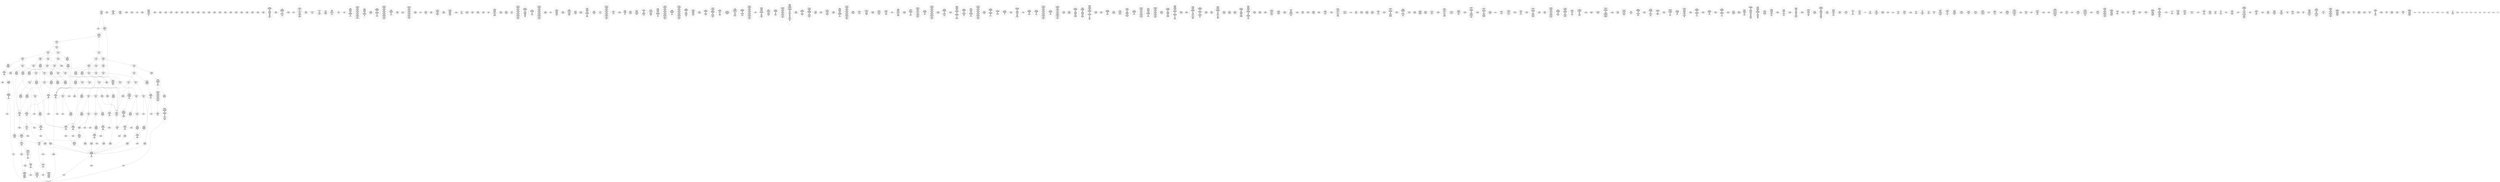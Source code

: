 /* Generated by GvGen v.1.0 (https://www.github.com/stricaud/gvgen) */

digraph G {
compound=true;
   node1 [label="[anywhere]"];
   node2 [label="# 0x0
PUSHX Data
PUSHX Data
MSTORE
CALLVALUE
ISZERO
PUSHX Data
JUMPI
"];
   node3 [label="# 0xc
PUSHX Data
REVERT
"];
   node4 [label="# 0x10
JUMPDEST
PUSHX LogicData
CALLDATASIZE
LT
PUSHX Data
JUMPI
"];
   node5 [label="# 0x1a
PUSHX Data
CALLDATALOAD
PUSHX BitData
SHR
PUSHX LogicData
GT
PUSHX Data
JUMPI
"];
   node6 [label="# 0x2b
PUSHX LogicData
GT
PUSHX Data
JUMPI
"];
   node7 [label="# 0x36
PUSHX LogicData
GT
PUSHX Data
JUMPI
"];
   node8 [label="# 0x41
PUSHX LogicData
EQ
PUSHX Data
JUMPI
"];
   node9 [label="# 0x4c
PUSHX LogicData
EQ
PUSHX Data
JUMPI
"];
   node10 [label="# 0x57
PUSHX LogicData
EQ
PUSHX Data
JUMPI
"];
   node11 [label="# 0x62
PUSHX LogicData
EQ
PUSHX Data
JUMPI
"];
   node12 [label="# 0x6d
PUSHX LogicData
EQ
PUSHX Data
JUMPI
"];
   node13 [label="# 0x78
PUSHX Data
REVERT
"];
   node14 [label="# 0x7c
JUMPDEST
PUSHX LogicData
EQ
PUSHX Data
JUMPI
"];
   node15 [label="# 0x88
PUSHX LogicData
EQ
PUSHX Data
JUMPI
"];
   node16 [label="# 0x93
PUSHX LogicData
EQ
PUSHX Data
JUMPI
"];
   node17 [label="# 0x9e
PUSHX LogicData
EQ
PUSHX Data
JUMPI
"];
   node18 [label="# 0xa9
PUSHX LogicData
EQ
PUSHX Data
JUMPI
"];
   node19 [label="# 0xb4
PUSHX Data
REVERT
"];
   node20 [label="# 0xb8
JUMPDEST
PUSHX LogicData
GT
PUSHX Data
JUMPI
"];
   node21 [label="# 0xc4
PUSHX LogicData
EQ
PUSHX Data
JUMPI
"];
   node22 [label="# 0xcf
PUSHX LogicData
EQ
PUSHX Data
JUMPI
"];
   node23 [label="# 0xda
PUSHX LogicData
EQ
PUSHX Data
JUMPI
"];
   node24 [label="# 0xe5
PUSHX LogicData
EQ
PUSHX Data
JUMPI
"];
   node25 [label="# 0xf0
PUSHX LogicData
EQ
PUSHX Data
JUMPI
"];
   node26 [label="# 0xfb
PUSHX Data
REVERT
"];
   node27 [label="# 0xff
JUMPDEST
PUSHX LogicData
EQ
PUSHX Data
JUMPI
"];
   node28 [label="# 0x10b
PUSHX LogicData
EQ
PUSHX Data
JUMPI
"];
   node29 [label="# 0x116
PUSHX LogicData
EQ
PUSHX Data
JUMPI
"];
   node30 [label="# 0x121
PUSHX LogicData
EQ
PUSHX Data
JUMPI
"];
   node31 [label="# 0x12c
PUSHX Data
REVERT
"];
   node32 [label="# 0x130
JUMPDEST
PUSHX LogicData
GT
PUSHX Data
JUMPI
"];
   node33 [label="# 0x13c
PUSHX LogicData
GT
PUSHX Data
JUMPI
"];
   node34 [label="# 0x147
PUSHX LogicData
EQ
PUSHX Data
JUMPI
"];
   node35 [label="# 0x152
PUSHX LogicData
EQ
PUSHX Data
JUMPI
"];
   node36 [label="# 0x15d
PUSHX LogicData
EQ
PUSHX Data
JUMPI
"];
   node37 [label="# 0x168
PUSHX LogicData
EQ
PUSHX Data
JUMPI
"];
   node38 [label="# 0x173
PUSHX LogicData
EQ
PUSHX Data
JUMPI
"];
   node39 [label="# 0x17e
PUSHX Data
REVERT
"];
   node40 [label="# 0x182
JUMPDEST
PUSHX LogicData
EQ
PUSHX Data
JUMPI
"];
   node41 [label="# 0x18e
PUSHX LogicData
EQ
PUSHX Data
JUMPI
"];
   node42 [label="# 0x199
PUSHX LogicData
EQ
PUSHX Data
JUMPI
"];
   node43 [label="# 0x1a4
PUSHX LogicData
EQ
PUSHX Data
JUMPI
"];
   node44 [label="# 0x1af
PUSHX LogicData
EQ
PUSHX Data
JUMPI
"];
   node45 [label="# 0x1ba
PUSHX Data
REVERT
"];
   node46 [label="# 0x1be
JUMPDEST
PUSHX LogicData
GT
PUSHX Data
JUMPI
"];
   node47 [label="# 0x1ca
PUSHX LogicData
EQ
PUSHX Data
JUMPI
"];
   node48 [label="# 0x1d5
PUSHX LogicData
EQ
PUSHX Data
JUMPI
"];
   node49 [label="# 0x1e0
PUSHX LogicData
EQ
PUSHX Data
JUMPI
"];
   node50 [label="# 0x1eb
PUSHX LogicData
EQ
PUSHX Data
JUMPI
"];
   node51 [label="# 0x1f6
PUSHX LogicData
EQ
PUSHX Data
JUMPI
"];
   node52 [label="# 0x201
PUSHX Data
REVERT
"];
   node53 [label="# 0x205
JUMPDEST
PUSHX LogicData
EQ
PUSHX Data
JUMPI
"];
   node54 [label="# 0x211
PUSHX LogicData
EQ
PUSHX Data
JUMPI
"];
   node55 [label="# 0x21c
PUSHX LogicData
EQ
PUSHX Data
JUMPI
"];
   node56 [label="# 0x227
PUSHX LogicData
EQ
PUSHX Data
JUMPI
"];
   node57 [label="# 0x232
JUMPDEST
PUSHX Data
REVERT
"];
   node58 [label="# 0x237
JUMPDEST
PUSHX Data
PUSHX Data
CALLDATASIZE
PUSHX Data
PUSHX Data
JUMP
"];
   node59 [label="# 0x245
JUMPDEST
PUSHX Data
JUMP
"];
   node60 [label="# 0x24a
JUMPDEST
PUSHX MemData
MLOAD
ISZERO
ISZERO
MSTORE
PUSHX ArithData
ADD
"];
   node61 [label="# 0x256
JUMPDEST
PUSHX MemData
MLOAD
SUB
RETURN
"];
   node62 [label="# 0x25f
JUMPDEST
PUSHX Data
PUSHX Data
JUMP
"];
   node63 [label="# 0x267
JUMPDEST
PUSHX MemData
MLOAD
PUSHX Data
PUSHX Data
JUMP
"];
   node64 [label="# 0x274
JUMPDEST
PUSHX Data
PUSHX Data
CALLDATASIZE
PUSHX Data
PUSHX Data
JUMP
"];
   node65 [label="# 0x282
JUMPDEST
PUSHX Data
JUMP
"];
   node66 [label="# 0x287
JUMPDEST
PUSHX MemData
MLOAD
PUSHX ArithData
PUSHX BitData
PUSHX BitData
SHL
SUB
AND
MSTORE
PUSHX ArithData
ADD
PUSHX Data
JUMP
"];
   node67 [label="# 0x29f
JUMPDEST
PUSHX Data
PUSHX Data
CALLDATASIZE
PUSHX Data
PUSHX Data
JUMP
"];
   node68 [label="# 0x2ad
JUMPDEST
PUSHX Data
JUMP
"];
   node69 [label="# 0x2b2
JUMPDEST
STOP
"];
   node70 [label="# 0x2b4
JUMPDEST
PUSHX StorData
SLOAD
"];
   node71 [label="# 0x2b8
JUMPDEST
PUSHX MemData
MLOAD
MSTORE
PUSHX ArithData
ADD
PUSHX Data
JUMP
"];
   node72 [label="# 0x2c6
JUMPDEST
PUSHX Data
PUSHX Data
CALLDATASIZE
PUSHX Data
PUSHX Data
JUMP
"];
   node73 [label="# 0x2d4
JUMPDEST
PUSHX Data
JUMP
"];
   node74 [label="# 0x2d9
JUMPDEST
PUSHX Data
PUSHX Data
CALLDATASIZE
PUSHX Data
PUSHX Data
JUMP
"];
   node75 [label="# 0x2e7
JUMPDEST
PUSHX Data
MSTORE
PUSHX Data
PUSHX Data
MSTORE
PUSHX Data
SHA3
PUSHX ArithData
ADD
SLOAD
JUMP
"];
   node76 [label="# 0x2fc
JUMPDEST
PUSHX Data
PUSHX Data
JUMP
"];
   node77 [label="# 0x323
JUMPDEST
PUSHX Data
PUSHX Data
CALLDATASIZE
PUSHX Data
PUSHX Data
JUMP
"];
   node78 [label="# 0x331
JUMPDEST
PUSHX Data
JUMP
"];
   node79 [label="# 0x336
JUMPDEST
PUSHX Data
PUSHX Data
CALLDATASIZE
PUSHX Data
PUSHX Data
JUMP
"];
   node80 [label="# 0x344
JUMPDEST
PUSHX Data
JUMP
"];
   node81 [label="# 0x349
JUMPDEST
PUSHX Data
PUSHX Data
CALLDATASIZE
PUSHX Data
PUSHX Data
JUMP
"];
   node82 [label="# 0x357
JUMPDEST
PUSHX Data
JUMP
"];
   node83 [label="# 0x35c
JUMPDEST
PUSHX Data
PUSHX Data
CALLDATASIZE
PUSHX Data
PUSHX Data
JUMP
"];
   node84 [label="# 0x36a
JUMPDEST
PUSHX Data
JUMP
"];
   node85 [label="# 0x36f
JUMPDEST
PUSHX Data
PUSHX Data
CALLDATASIZE
PUSHX Data
PUSHX Data
JUMP
"];
   node86 [label="# 0x37d
JUMPDEST
PUSHX Data
JUMP
"];
   node87 [label="# 0x382
JUMPDEST
PUSHX Data
PUSHX Data
CALLDATASIZE
PUSHX Data
PUSHX Data
JUMP
"];
   node88 [label="# 0x390
JUMPDEST
PUSHX Data
JUMP
"];
   node89 [label="# 0x395
JUMPDEST
PUSHX Data
PUSHX Data
CALLDATASIZE
PUSHX Data
PUSHX Data
JUMP
"];
   node90 [label="# 0x3a3
JUMPDEST
PUSHX Data
JUMP
"];
   node91 [label="# 0x3a8
JUMPDEST
PUSHX Data
PUSHX Data
CALLDATASIZE
PUSHX Data
PUSHX Data
JUMP
"];
   node92 [label="# 0x3b6
JUMPDEST
PUSHX Data
JUMP
"];
   node93 [label="# 0x3bb
JUMPDEST
PUSHX Data
PUSHX Data
CALLDATASIZE
PUSHX Data
PUSHX Data
JUMP
"];
   node94 [label="# 0x3c9
JUMPDEST
PUSHX Data
JUMP
"];
   node95 [label="# 0x3ce
JUMPDEST
PUSHX Data
PUSHX Data
CALLDATASIZE
PUSHX Data
PUSHX Data
JUMP
"];
   node96 [label="# 0x3dc
JUMPDEST
PUSHX Data
JUMP
"];
   node97 [label="# 0x3e1
JUMPDEST
PUSHX Data
PUSHX Data
JUMP
"];
   node98 [label="# 0x408
JUMPDEST
PUSHX Data
PUSHX Data
CALLDATASIZE
PUSHX Data
PUSHX Data
JUMP
"];
   node99 [label="# 0x416
JUMPDEST
PUSHX Data
JUMP
"];
   node100 [label="# 0x41b
JUMPDEST
PUSHX Data
PUSHX Data
CALLDATASIZE
PUSHX Data
PUSHX Data
JUMP
"];
   node101 [label="# 0x429
JUMPDEST
PUSHX Data
JUMP
"];
   node102 [label="# 0x42e
JUMPDEST
PUSHX Data
PUSHX Data
JUMP
"];
   node103 [label="# 0x455
JUMPDEST
PUSHX Data
PUSHX Data
CALLDATASIZE
PUSHX Data
PUSHX Data
JUMP
"];
   node104 [label="# 0x463
JUMPDEST
PUSHX Data
JUMP
"];
   node105 [label="# 0x468
JUMPDEST
PUSHX Data
PUSHX Data
JUMP
"];
   node106 [label="# 0x470
JUMPDEST
PUSHX Data
PUSHX Data
CALLDATASIZE
PUSHX Data
PUSHX Data
JUMP
"];
   node107 [label="# 0x47e
JUMPDEST
PUSHX Data
JUMP
"];
   node108 [label="# 0x483
JUMPDEST
PUSHX StorData
SLOAD
PUSHX ArithData
PUSHX BitData
PUSHX BitData
SHL
SUB
AND
PUSHX Data
JUMP
"];
   node109 [label="# 0x494
JUMPDEST
PUSHX Data
PUSHX Data
CALLDATASIZE
PUSHX Data
PUSHX Data
JUMP
"];
   node110 [label="# 0x4a2
JUMPDEST
PUSHX Data
JUMP
"];
   node111 [label="# 0x4a7
JUMPDEST
PUSHX Data
PUSHX Data
JUMP
"];
   node112 [label="# 0x4af
JUMPDEST
PUSHX Data
PUSHX Data
CALLDATASIZE
PUSHX Data
PUSHX Data
JUMP
"];
   node113 [label="# 0x4bd
JUMPDEST
PUSHX Data
JUMP
"];
   node114 [label="# 0x4c2
JUMPDEST
PUSHX Data
PUSHX Data
JUMP
"];
   node115 [label="# 0x4ca
JUMPDEST
PUSHX Data
PUSHX Data
CALLDATASIZE
PUSHX Data
PUSHX Data
JUMP
"];
   node116 [label="# 0x4d8
JUMPDEST
PUSHX Data
JUMP
"];
   node117 [label="# 0x4dd
JUMPDEST
PUSHX Data
PUSHX Data
CALLDATASIZE
PUSHX Data
PUSHX Data
JUMP
"];
   node118 [label="# 0x4eb
JUMPDEST
PUSHX Data
JUMP
"];
   node119 [label="# 0x4f0
JUMPDEST
PUSHX Data
PUSHX Data
CALLDATASIZE
PUSHX Data
PUSHX Data
JUMP
"];
   node120 [label="# 0x4fe
JUMPDEST
PUSHX Data
JUMP
"];
   node121 [label="# 0x503
JUMPDEST
PUSHX Data
PUSHX Data
CALLDATASIZE
PUSHX Data
PUSHX Data
JUMP
"];
   node122 [label="# 0x511
JUMPDEST
PUSHX Data
JUMP
"];
   node123 [label="# 0x516
JUMPDEST
PUSHX Data
PUSHX MemData
MLOAD
PUSHX Data
PUSHX Data
CODECOPY
MLOAD
MSTORE
JUMP
"];
   node124 [label="# 0x52b
JUMPDEST
PUSHX Data
PUSHX Data
CALLDATASIZE
PUSHX Data
PUSHX Data
JUMP
"];
   node125 [label="# 0x539
JUMPDEST
PUSHX Data
JUMP
"];
   node126 [label="# 0x53e
JUMPDEST
PUSHX Data
PUSHX Data
CALLDATASIZE
PUSHX Data
PUSHX Data
JUMP
"];
   node127 [label="# 0x54c
JUMPDEST
PUSHX ArithData
PUSHX BitData
PUSHX BitData
SHL
SUB
AND
PUSHX Data
MSTORE
PUSHX Data
PUSHX Data
MSTORE
PUSHX Data
SHA3
AND
MSTORE
MSTORE
SHA3
SLOAD
PUSHX BitData
AND
JUMP
"];
   node128 [label="# 0x57a
JUMPDEST
PUSHX Data
PUSHX Data
CALLDATASIZE
PUSHX Data
PUSHX Data
JUMP
"];
   node129 [label="# 0x588
JUMPDEST
PUSHX Data
JUMP
"];
   node130 [label="# 0x58d
JUMPDEST
PUSHX Data
PUSHX ArithData
PUSHX BitData
PUSHX BitData
SHL
SUB
NOT
AND
PUSHX BitData
PUSHX BitData
SHL
EQ
PUSHX Data
JUMPI
"];
   node131 [label="# 0x5a9
PUSHX Data
PUSHX Data
JUMP
"];
   node132 [label="# 0x5b2
JUMPDEST
JUMP
"];
   node133 [label="# 0x5b8
JUMPDEST
PUSHX Data
PUSHX StorData
SLOAD
PUSHX Data
PUSHX Data
JUMP
"];
   node134 [label="# 0x5c7
JUMPDEST
PUSHX ArithData
ADD
PUSHX ArithData
DIV
MUL
PUSHX ArithData
ADD
PUSHX MemData
MLOAD
ADD
PUSHX Data
MSTORE
MSTORE
PUSHX ArithData
ADD
SLOAD
PUSHX Data
PUSHX Data
JUMP
"];
   node135 [label="# 0x5f3
JUMPDEST
ISZERO
PUSHX Data
JUMPI
"];
   node136 [label="# 0x5fa
PUSHX LogicData
LT
PUSHX Data
JUMPI
"];
   node137 [label="# 0x602
PUSHX ArithData
SLOAD
DIV
MUL
MSTORE
PUSHX ArithData
ADD
PUSHX Data
JUMP
"];
   node138 [label="# 0x615
JUMPDEST
ADD
PUSHX Data
MSTORE
PUSHX Data
PUSHX Data
SHA3
"];
   node139 [label="# 0x623
JUMPDEST
SLOAD
MSTORE
PUSHX ArithData
ADD
PUSHX ArithData
ADD
GT
PUSHX Data
JUMPI
"];
   node140 [label="# 0x637
SUB
PUSHX BitData
AND
ADD
"];
   node141 [label="# 0x640
JUMPDEST
JUMP
"];
   node142 [label="# 0x64a
JUMPDEST
PUSHX Data
MSTORE
PUSHX Data
PUSHX Data
MSTORE
PUSHX Data
SHA3
SLOAD
PUSHX ArithData
PUSHX BitData
PUSHX BitData
SHL
SUB
AND
PUSHX Data
JUMPI
"];
   node143 [label="# 0x667
PUSHX MemData
MLOAD
PUSHX BitData
PUSHX BitData
SHL
MSTORE
PUSHX Data
PUSHX ArithData
ADD
MSTORE
PUSHX Data
PUSHX ArithData
ADD
MSTORE
PUSHX Data
PUSHX ArithData
ADD
MSTORE
PUSHX BitData
PUSHX BitData
SHL
PUSHX ArithData
ADD
MSTORE
PUSHX ArithData
ADD
"];
   node144 [label="# 0x6bf
JUMPDEST
PUSHX MemData
MLOAD
SUB
REVERT
"];
   node145 [label="# 0x6c8
JUMPDEST
PUSHX Data
MSTORE
PUSHX Data
PUSHX Data
MSTORE
PUSHX Data
SHA3
SLOAD
PUSHX ArithData
PUSHX BitData
PUSHX BitData
SHL
SUB
AND
JUMP
"];
   node146 [label="# 0x6e4
JUMPDEST
PUSHX Data
PUSHX Data
PUSHX Data
JUMP
"];
   node147 [label="# 0x6ef
JUMPDEST
PUSHX ArithData
PUSHX BitData
PUSHX BitData
SHL
SUB
AND
PUSHX ArithData
PUSHX BitData
PUSHX BitData
SHL
SUB
AND
EQ
ISZERO
PUSHX Data
JUMPI
"];
   node148 [label="# 0x70c
PUSHX MemData
MLOAD
PUSHX BitData
PUSHX BitData
SHL
MSTORE
PUSHX Data
PUSHX ArithData
ADD
MSTORE
PUSHX Data
PUSHX ArithData
ADD
MSTORE
PUSHX Data
PUSHX ArithData
ADD
MSTORE
PUSHX BitData
PUSHX BitData
SHL
PUSHX ArithData
ADD
MSTORE
PUSHX ArithData
ADD
PUSHX Data
JUMP
"];
   node149 [label="# 0x75d
JUMPDEST
CALLER
PUSHX ArithData
PUSHX BitData
PUSHX BitData
SHL
SUB
AND
EQ
PUSHX Data
JUMPI
"];
   node150 [label="# 0x76f
PUSHX Data
CALLER
PUSHX Data
JUMP
"];
   node151 [label="# 0x779
JUMPDEST
PUSHX Data
JUMPI
"];
   node152 [label="# 0x77e
PUSHX MemData
MLOAD
PUSHX BitData
PUSHX BitData
SHL
MSTORE
PUSHX Data
PUSHX ArithData
ADD
MSTORE
PUSHX Data
PUSHX ArithData
ADD
MSTORE
PUSHX Data
PUSHX ArithData
ADD
MSTORE
PUSHX Data
PUSHX ArithData
ADD
MSTORE
PUSHX ArithData
ADD
PUSHX Data
JUMP
"];
   node153 [label="# 0x7eb
JUMPDEST
PUSHX Data
PUSHX Data
JUMP
"];
   node154 [label="# 0x7f5
JUMPDEST
JUMP
"];
   node155 [label="# 0x7fa
JUMPDEST
PUSHX Data
CALLER
PUSHX Data
JUMP
"];
   node156 [label="# 0x804
JUMPDEST
PUSHX Data
JUMPI
"];
   node157 [label="# 0x809
PUSHX MemData
MLOAD
PUSHX BitData
PUSHX BitData
SHL
MSTORE
PUSHX ArithData
ADD
PUSHX Data
PUSHX Data
JUMP
"];
   node158 [label="# 0x820
JUMPDEST
PUSHX Data
PUSHX Data
JUMP
"];
   node159 [label="# 0x82b
JUMPDEST
PUSHX MemData
MLOAD
PUSHX Data
PUSHX Data
CODECOPY
MLOAD
MSTORE
PUSHX Data
CALLER
PUSHX Data
JUMP
"];
   node160 [label="# 0x844
JUMPDEST
PUSHX Data
"];
   node161 [label="# 0x847
JUMPDEST
LT
ISZERO
PUSHX Data
JUMPI
"];
   node162 [label="# 0x850
PUSHX Data
PUSHX Data
PUSHX Data
JUMP
"];
   node163 [label="# 0x85d
JUMPDEST
PUSHX Data
JUMP
"];
   node164 [label="# 0x862
JUMPDEST
PUSHX Data
PUSHX Data
JUMP
"];
   node165 [label="# 0x86c
JUMPDEST
PUSHX Data
JUMP
"];
   node166 [label="# 0x874
JUMPDEST
JUMP
"];
   node167 [label="# 0x87b
JUMPDEST
PUSHX Data
MSTORE
PUSHX Data
PUSHX Data
MSTORE
PUSHX Data
SHA3
PUSHX ArithData
ADD
SLOAD
PUSHX Data
CALLER
PUSHX Data
JUMP
"];
   node168 [label="# 0x897
JUMPDEST
PUSHX Data
PUSHX Data
JUMP
"];
   node169 [label="# 0x8a1
JUMPDEST
PUSHX Data
PUSHX Data
PUSHX Data
JUMP
"];
   node170 [label="# 0x8ac
JUMPDEST
LT
PUSHX Data
JUMPI
"];
   node171 [label="# 0x8b3
PUSHX MemData
MLOAD
PUSHX BitData
PUSHX BitData
SHL
MSTORE
PUSHX Data
PUSHX ArithData
ADD
MSTORE
PUSHX Data
PUSHX ArithData
ADD
MSTORE
PUSHX Data
PUSHX ArithData
ADD
MSTORE
PUSHX BitData
PUSHX BitData
SHL
PUSHX ArithData
ADD
MSTORE
PUSHX ArithData
ADD
PUSHX Data
JUMP
"];
   node172 [label="# 0x90e
JUMPDEST
PUSHX ArithData
PUSHX BitData
PUSHX BitData
SHL
SUB
AND
PUSHX Data
MSTORE
PUSHX Data
PUSHX Data
MSTORE
PUSHX Data
SHA3
MSTORE
MSTORE
SHA3
SLOAD
JUMP
"];
   node173 [label="# 0x937
JUMPDEST
PUSHX ArithData
PUSHX BitData
PUSHX BitData
SHL
SUB
AND
CALLER
EQ
PUSHX Data
JUMPI
"];
   node174 [label="# 0x948
PUSHX MemData
MLOAD
PUSHX BitData
PUSHX BitData
SHL
MSTORE
PUSHX Data
PUSHX ArithData
ADD
MSTORE
PUSHX Data
PUSHX ArithData
ADD
MSTORE
PUSHX Data
PUSHX ArithData
ADD
MSTORE
PUSHX BitData
PUSHX BitData
SHL
PUSHX ArithData
ADD
MSTORE
PUSHX ArithData
ADD
PUSHX Data
JUMP
"];
   node175 [label="# 0x9a7
JUMPDEST
PUSHX Data
PUSHX Data
JUMP
"];
   node176 [label="# 0x9b1
JUMPDEST
JUMP
"];
   node177 [label="# 0x9b5
JUMPDEST
PUSHX MemData
MLOAD
PUSHX Data
PUSHX Data
CODECOPY
MLOAD
MSTORE
PUSHX Data
CALLER
PUSHX Data
JUMP
"];
   node178 [label="# 0x9ce
JUMPDEST
PUSHX Data
PUSHX Data
JUMP
"];
   node179 [label="# 0x9d8
JUMPDEST
PUSHX Data
PUSHX MemData
MLOAD
PUSHX ArithData
ADD
PUSHX Data
MSTORE
PUSHX Data
MSTORE
PUSHX Data
JUMP
"];
   node180 [label="# 0x9f3
JUMPDEST
PUSHX Data
PUSHX Data
CALLER
PUSHX Data
JUMP
"];
   node181 [label="# 0xa1e
JUMPDEST
PUSHX Data
PUSHX Data
JUMP
"];
   node182 [label="# 0xa27
JUMPDEST
PUSHX Data
MSTORE
PUSHX Data
PUSHX Data
MSTORE
PUSHX Data
SHA3
SLOAD
PUSHX ArithData
PUSHX BitData
PUSHX BitData
SHL
SUB
AND
ISZERO
ISZERO
PUSHX Data
JUMP
"];
   node183 [label="# 0xa46
JUMPDEST
PUSHX Data
PUSHX Data
PUSHX StorData
SLOAD
JUMP
"];
   node184 [label="# 0xa51
JUMPDEST
LT
PUSHX Data
JUMPI
"];
   node185 [label="# 0xa58
PUSHX MemData
MLOAD
PUSHX BitData
PUSHX BitData
SHL
MSTORE
PUSHX Data
PUSHX ArithData
ADD
MSTORE
PUSHX Data
PUSHX ArithData
ADD
MSTORE
PUSHX Data
PUSHX ArithData
ADD
MSTORE
PUSHX BitData
PUSHX BitData
SHL
PUSHX ArithData
ADD
MSTORE
PUSHX ArithData
ADD
PUSHX Data
JUMP
"];
   node186 [label="# 0xab4
JUMPDEST
PUSHX StorData
SLOAD
LT
PUSHX Data
JUMPI
"];
   node187 [label="# 0xac0
PUSHX Data
PUSHX Data
JUMP
"];
   node188 [label="# 0xac7
JUMPDEST
PUSHX Data
MSTORE
PUSHX Data
PUSHX Data
SHA3
ADD
SLOAD
JUMP
"];
   node189 [label="# 0xad9
JUMPDEST
PUSHX Data
PUSHX Data
CALLER
PUSHX Data
JUMP
"];
   node190 [label="# 0xb04
JUMPDEST
PUSHX Data
CALLER
PUSHX Data
PUSHX MemData
MLOAD
PUSHX Data
PUSHX Data
JUMP
"];
   node191 [label="# 0xb38
JUMPDEST
PUSHX MemData
MLOAD
SUB
LOGX
MLOAD
PUSHX Data
PUSHX Data
PUSHX ArithData
ADD
PUSHX Data
JUMP
"];
   node192 [label="# 0xb53
JUMPDEST
PUSHX Data
PUSHX MemData
MLOAD
PUSHX ArithData
ADD
PUSHX Data
MSTORE
PUSHX Data
MSTORE
PUSHX Data
JUMP
"];
   node193 [label="# 0xb6e
JUMPDEST
PUSHX Data
MSTORE
PUSHX Data
PUSHX Data
MSTORE
PUSHX Data
SHA3
SLOAD
PUSHX ArithData
PUSHX BitData
PUSHX BitData
SHL
SUB
AND
PUSHX Data
JUMPI
"];
   node194 [label="# 0xb8c
PUSHX MemData
MLOAD
PUSHX BitData
PUSHX BitData
SHL
MSTORE
PUSHX Data
PUSHX ArithData
ADD
MSTORE
PUSHX Data
PUSHX ArithData
ADD
MSTORE
PUSHX Data
PUSHX ArithData
ADD
MSTORE
PUSHX BitData
PUSHX BitData
SHL
PUSHX ArithData
ADD
MSTORE
PUSHX ArithData
ADD
PUSHX Data
JUMP
"];
   node195 [label="# 0xbe5
JUMPDEST
PUSHX Data
PUSHX ArithData
PUSHX BitData
PUSHX BitData
SHL
SUB
AND
PUSHX Data
JUMPI
"];
   node196 [label="# 0xbf6
PUSHX MemData
MLOAD
PUSHX BitData
PUSHX BitData
SHL
MSTORE
PUSHX Data
PUSHX ArithData
ADD
MSTORE
PUSHX Data
PUSHX ArithData
ADD
MSTORE
PUSHX Data
PUSHX ArithData
ADD
MSTORE
PUSHX BitData
PUSHX BitData
SHL
PUSHX ArithData
ADD
MSTORE
PUSHX ArithData
ADD
PUSHX Data
JUMP
"];
   node197 [label="# 0xc50
JUMPDEST
PUSHX ArithData
PUSHX BitData
PUSHX BitData
SHL
SUB
AND
PUSHX Data
MSTORE
PUSHX Data
PUSHX Data
MSTORE
PUSHX Data
SHA3
SLOAD
JUMP
"];
   node198 [label="# 0xc6c
JUMPDEST
PUSHX StorData
SLOAD
PUSHX ArithData
PUSHX BitData
PUSHX BitData
SHL
SUB
AND
CALLER
EQ
PUSHX Data
JUMPI
"];
   node199 [label="# 0xc7f
PUSHX MemData
MLOAD
PUSHX BitData
PUSHX BitData
SHL
MSTORE
PUSHX Data
PUSHX ArithData
ADD
MSTORE
PUSHX ArithData
ADD
MSTORE
PUSHX Data
PUSHX ArithData
ADD
MSTORE
PUSHX ArithData
ADD
PUSHX Data
JUMP
"];
   node200 [label="# 0xcc6
JUMPDEST
PUSHX Data
PUSHX Data
PUSHX Data
JUMP
"];
   node201 [label="# 0xcd0
JUMPDEST
JUMP
"];
   node202 [label="# 0xcd2
JUMPDEST
PUSHX MemData
MLOAD
PUSHX Data
PUSHX Data
CODECOPY
MLOAD
MSTORE
PUSHX Data
CALLER
PUSHX Data
JUMP
"];
   node203 [label="# 0xceb
JUMPDEST
PUSHX Data
PUSHX Data
JUMP
"];
   node204 [label="# 0xcf5
JUMPDEST
PUSHX ArithData
PUSHX BitData
PUSHX BitData
SHL
SUB
AND
EXTCODESIZE
ISZERO
PUSHX Data
JUMPI
"];
   node205 [label="# 0xd06
PUSHX MemData
MLOAD
PUSHX BitData
PUSHX BitData
SHL
MSTORE
PUSHX Data
PUSHX ArithData
PUSHX BitData
PUSHX BitData
SHL
SUB
AND
PUSHX Data
PUSHX Data
CALLER
PUSHX ArithData
ADD
PUSHX Data
JUMP
"];
   node206 [label="# 0xd3a
JUMPDEST
PUSHX Data
PUSHX MemData
MLOAD
SUB
PUSHX Data
GAS
CALL
ISZERO
ISZERO
PUSHX Data
JUMPI
"];
   node207 [label="# 0xd50
RETURNDATASIZE
PUSHX Data
RETURNDATACOPY
RETURNDATASIZE
PUSHX Data
REVERT
"];
   node208 [label="# 0xd59
JUMPDEST
PUSHX MemData
MLOAD
RETURNDATASIZE
PUSHX BitData
NOT
PUSHX ArithData
ADD
AND
ADD
PUSHX Data
MSTORE
ADD
PUSHX Data
PUSHX Data
JUMP
"];
   node209 [label="# 0xd7d
JUMPDEST
PUSHX ArithData
PUSHX BitData
PUSHX BitData
SHL
SUB
NOT
AND
PUSHX BitData
PUSHX BitData
SHL
EQ
PUSHX Data
JUMPI
"];
   node210 [label="# 0xd98
PUSHX MemData
MLOAD
PUSHX BitData
PUSHX BitData
SHL
MSTORE
PUSHX Data
PUSHX ArithData
ADD
MSTORE
PUSHX Data
PUSHX ArithData
ADD
MSTORE
PUSHX Data
PUSHX ArithData
ADD
MSTORE
PUSHX BitData
PUSHX BitData
SHL
PUSHX ArithData
ADD
MSTORE
PUSHX ArithData
ADD
PUSHX Data
JUMP
"];
   node211 [label="# 0xde9
JUMPDEST
JUMP
"];
   node212 [label="# 0xdef
JUMPDEST
PUSHX Data
MSTORE
PUSHX Data
PUSHX Data
MSTORE
PUSHX Data
SHA3
PUSHX ArithData
PUSHX BitData
PUSHX BitData
SHL
SUB
AND
MSTORE
MSTORE
SHA3
SLOAD
PUSHX BitData
AND
JUMP
"];
   node213 [label="# 0xe1a
JUMPDEST
PUSHX Data
PUSHX StorData
SLOAD
PUSHX Data
PUSHX Data
JUMP
"];
   node214 [label="# 0xe29
JUMPDEST
PUSHX Data
PUSHX MemData
MLOAD
PUSHX ArithData
ADD
PUSHX Data
MSTORE
PUSHX Data
MSTORE
PUSHX Data
JUMP
"];
   node215 [label="# 0xe43
JUMPDEST
PUSHX ArithData
PUSHX BitData
PUSHX BitData
SHL
SUB
AND
CALLER
EQ
ISZERO
PUSHX Data
JUMPI
"];
   node216 [label="# 0xe55
PUSHX MemData
MLOAD
PUSHX BitData
PUSHX BitData
SHL
MSTORE
PUSHX Data
PUSHX ArithData
ADD
MSTORE
PUSHX Data
PUSHX ArithData
ADD
MSTORE
PUSHX Data
PUSHX ArithData
ADD
MSTORE
PUSHX ArithData
ADD
PUSHX Data
JUMP
"];
   node217 [label="# 0xe9c
JUMPDEST
CALLER
PUSHX Data
MSTORE
PUSHX Data
PUSHX ArithData
MSTORE
PUSHX MemData
SHA3
PUSHX ArithData
PUSHX BitData
PUSHX BitData
SHL
SUB
AND
MSTORE
MSTORE
SHA3
SLOAD
PUSHX BitData
NOT
AND
ISZERO
ISZERO
OR
SSTORE
MLOAD
MSTORE
PUSHX Data
ADD
PUSHX MemData
MLOAD
SUB
LOGX
JUMP
"];
   node218 [label="# 0xf08
JUMPDEST
PUSHX Data
PUSHX Data
JUMP
"];
   node219 [label="# 0xf13
JUMPDEST
PUSHX ArithData
PUSHX BitData
PUSHX BitData
SHL
SUB
AND
EXTCODESIZE
ISZERO
PUSHX Data
JUMPI
"];
   node220 [label="# 0xf24
PUSHX MemData
MLOAD
PUSHX BitData
PUSHX BitData
SHL
MSTORE
PUSHX Data
PUSHX ArithData
PUSHX BitData
PUSHX BitData
SHL
SUB
AND
PUSHX Data
PUSHX Data
CALLER
PUSHX ArithData
ADD
PUSHX Data
JUMP
"];
   node221 [label="# 0xf58
JUMPDEST
PUSHX Data
CALLER
PUSHX Data
JUMP
"];
   node222 [label="# 0xf62
JUMPDEST
PUSHX Data
JUMPI
"];
   node223 [label="# 0xf67
PUSHX MemData
MLOAD
PUSHX BitData
PUSHX BitData
SHL
MSTORE
PUSHX ArithData
ADD
PUSHX Data
PUSHX Data
JUMP
"];
   node224 [label="# 0xf7e
JUMPDEST
PUSHX Data
PUSHX Data
JUMP
"];
   node225 [label="# 0xf8a
JUMPDEST
PUSHX Data
MSTORE
PUSHX Data
PUSHX Data
MSTORE
PUSHX Data
SHA3
SLOAD
PUSHX Data
PUSHX ArithData
PUSHX BitData
PUSHX BitData
SHL
SUB
AND
PUSHX Data
JUMPI
"];
   node226 [label="# 0xfaa
PUSHX MemData
MLOAD
PUSHX BitData
PUSHX BitData
SHL
MSTORE
PUSHX Data
PUSHX ArithData
ADD
MSTORE
PUSHX Data
PUSHX ArithData
ADD
MSTORE
PUSHX Data
PUSHX ArithData
ADD
MSTORE
PUSHX BitData
PUSHX BitData
SHL
PUSHX ArithData
ADD
MSTORE
PUSHX ArithData
ADD
PUSHX Data
JUMP
"];
   node227 [label="# 0x1009
JUMPDEST
PUSHX Data
PUSHX Data
PUSHX Data
JUMP
"];
   node228 [label="# 0x1013
JUMPDEST
PUSHX LogicData
MLOAD
GT
PUSHX Data
JUMPI
"];
   node229 [label="# 0x101f
PUSHX MemData
MLOAD
PUSHX ArithData
ADD
PUSHX Data
MSTORE
PUSHX Data
MSTORE
PUSHX Data
JUMP
"];
   node230 [label="# 0x1033
JUMPDEST
PUSHX Data
PUSHX Data
JUMP
"];
   node231 [label="# 0x103d
JUMPDEST
PUSHX MemData
MLOAD
PUSHX ArithData
ADD
PUSHX Data
PUSHX Data
JUMP
"];
   node232 [label="# 0x104e
JUMPDEST
PUSHX MemData
MLOAD
PUSHX ArithData
SUB
SUB
MSTORE
PUSHX Data
MSTORE
"];
   node233 [label="# 0x105e
JUMPDEST
JUMP
"];
   node234 [label="# 0x1065
JUMPDEST
PUSHX Data
MSTORE
PUSHX Data
PUSHX Data
MSTORE
PUSHX Data
SHA3
PUSHX ArithData
ADD
SLOAD
PUSHX Data
CALLER
PUSHX Data
JUMP
"];
   node235 [label="# 0x1081
JUMPDEST
PUSHX Data
PUSHX Data
JUMP
"];
   node236 [label="# 0x108b
JUMPDEST
PUSHX StorData
SLOAD
PUSHX ArithData
PUSHX BitData
PUSHX BitData
SHL
SUB
AND
CALLER
EQ
PUSHX Data
JUMPI
"];
   node237 [label="# 0x109e
PUSHX MemData
MLOAD
PUSHX BitData
PUSHX BitData
SHL
MSTORE
PUSHX Data
PUSHX ArithData
ADD
MSTORE
PUSHX ArithData
ADD
MSTORE
PUSHX Data
PUSHX ArithData
ADD
MSTORE
PUSHX ArithData
ADD
PUSHX Data
JUMP
"];
   node238 [label="# 0x10e5
JUMPDEST
PUSHX ArithData
PUSHX BitData
PUSHX BitData
SHL
SUB
AND
PUSHX Data
JUMPI
"];
   node239 [label="# 0x10f4
PUSHX MemData
MLOAD
PUSHX BitData
PUSHX BitData
SHL
MSTORE
PUSHX Data
PUSHX ArithData
ADD
MSTORE
PUSHX Data
PUSHX ArithData
ADD
MSTORE
PUSHX Data
PUSHX ArithData
ADD
MSTORE
PUSHX BitData
PUSHX BitData
SHL
PUSHX ArithData
ADD
MSTORE
PUSHX ArithData
ADD
PUSHX Data
JUMP
"];
   node240 [label="# 0x114a
JUMPDEST
PUSHX Data
PUSHX Data
JUMP
"];
   node241 [label="# 0x1153
JUMPDEST
JUMP
"];
   node242 [label="# 0x1156
JUMPDEST
PUSHX Data
PUSHX ArithData
PUSHX BitData
PUSHX BitData
SHL
SUB
NOT
AND
PUSHX BitData
PUSHX BitData
SHL
EQ
PUSHX Data
JUMPI
"];
   node243 [label="# 0x1172
PUSHX Data
PUSHX Data
JUMP
"];
   node244 [label="# 0x117b
JUMPDEST
PUSHX Data
MSTORE
PUSHX Data
PUSHX Data
MSTORE
PUSHX Data
SHA3
SLOAD
PUSHX ArithData
PUSHX BitData
PUSHX BitData
SHL
SUB
NOT
AND
PUSHX ArithData
PUSHX BitData
PUSHX BitData
SHL
SUB
AND
OR
SSTORE
PUSHX Data
PUSHX Data
JUMP
"];
   node245 [label="# 0x11b0
JUMPDEST
PUSHX ArithData
PUSHX BitData
PUSHX BitData
SHL
SUB
AND
PUSHX Data
PUSHX MemData
MLOAD
PUSHX MemData
MLOAD
SUB
LOGX
JUMP
"];
   node246 [label="# 0x11e9
JUMPDEST
PUSHX Data
MSTORE
PUSHX Data
PUSHX Data
MSTORE
PUSHX Data
SHA3
SLOAD
PUSHX ArithData
PUSHX BitData
PUSHX BitData
SHL
SUB
AND
PUSHX Data
JUMPI
"];
   node247 [label="# 0x1206
PUSHX MemData
MLOAD
PUSHX BitData
PUSHX BitData
SHL
MSTORE
PUSHX Data
PUSHX ArithData
ADD
MSTORE
PUSHX Data
PUSHX ArithData
ADD
MSTORE
PUSHX Data
PUSHX ArithData
ADD
MSTORE
PUSHX BitData
PUSHX BitData
SHL
PUSHX ArithData
ADD
MSTORE
PUSHX ArithData
ADD
PUSHX Data
JUMP
"];
   node248 [label="# 0x1262
JUMPDEST
PUSHX Data
PUSHX Data
PUSHX Data
JUMP
"];
   node249 [label="# 0x126d
JUMPDEST
PUSHX ArithData
PUSHX BitData
PUSHX BitData
SHL
SUB
AND
PUSHX ArithData
PUSHX BitData
PUSHX BitData
SHL
SUB
AND
EQ
PUSHX Data
JUMPI
"];
   node250 [label="# 0x128a
PUSHX ArithData
PUSHX BitData
PUSHX BitData
SHL
SUB
AND
PUSHX Data
PUSHX Data
JUMP
"];
   node251 [label="# 0x129d
JUMPDEST
PUSHX ArithData
PUSHX BitData
PUSHX BitData
SHL
SUB
AND
EQ
"];
   node252 [label="# 0x12a8
JUMPDEST
PUSHX Data
JUMPI
"];
   node253 [label="# 0x12ae
PUSHX ArithData
PUSHX BitData
PUSHX BitData
SHL
SUB
AND
PUSHX Data
MSTORE
PUSHX Data
PUSHX Data
MSTORE
PUSHX Data
SHA3
AND
MSTORE
MSTORE
SHA3
SLOAD
PUSHX BitData
AND
"];
   node254 [label="# 0x12d8
JUMPDEST
JUMP
"];
   node255 [label="# 0x12e0
JUMPDEST
PUSHX ArithData
PUSHX BitData
PUSHX BitData
SHL
SUB
AND
PUSHX Data
PUSHX Data
JUMP
"];
   node256 [label="# 0x12f3
JUMPDEST
PUSHX ArithData
PUSHX BitData
PUSHX BitData
SHL
SUB
AND
EQ
PUSHX Data
JUMPI
"];
   node257 [label="# 0x1302
PUSHX MemData
MLOAD
PUSHX BitData
PUSHX BitData
SHL
MSTORE
PUSHX Data
PUSHX ArithData
ADD
MSTORE
PUSHX Data
PUSHX ArithData
ADD
MSTORE
PUSHX Data
PUSHX ArithData
ADD
MSTORE
PUSHX BitData
PUSHX BitData
SHL
PUSHX ArithData
ADD
MSTORE
PUSHX ArithData
ADD
PUSHX Data
JUMP
"];
   node258 [label="# 0x135b
JUMPDEST
PUSHX ArithData
PUSHX BitData
PUSHX BitData
SHL
SUB
AND
PUSHX Data
JUMPI
"];
   node259 [label="# 0x136a
PUSHX MemData
MLOAD
PUSHX BitData
PUSHX BitData
SHL
MSTORE
PUSHX Data
PUSHX ArithData
ADD
MSTORE
PUSHX ArithData
ADD
MSTORE
PUSHX Data
PUSHX ArithData
ADD
MSTORE
PUSHX BitData
PUSHX BitData
SHL
PUSHX ArithData
ADD
MSTORE
PUSHX ArithData
ADD
PUSHX Data
JUMP
"];
   node260 [label="# 0x13bd
JUMPDEST
PUSHX Data
PUSHX Data
JUMP
"];
   node261 [label="# 0x13c8
JUMPDEST
PUSHX Data
PUSHX Data
PUSHX Data
JUMP
"];
   node262 [label="# 0x13d3
JUMPDEST
PUSHX ArithData
PUSHX BitData
PUSHX BitData
SHL
SUB
AND
PUSHX Data
MSTORE
PUSHX Data
PUSHX Data
MSTORE
PUSHX Data
SHA3
SLOAD
PUSHX Data
PUSHX Data
PUSHX Data
JUMP
"];
   node263 [label="# 0x13fc
JUMPDEST
SSTORE
PUSHX ArithData
PUSHX BitData
PUSHX BitData
SHL
SUB
AND
PUSHX Data
MSTORE
PUSHX Data
PUSHX Data
MSTORE
PUSHX Data
SHA3
SLOAD
PUSHX Data
PUSHX Data
PUSHX Data
JUMP
"];
   node264 [label="# 0x142a
JUMPDEST
SSTORE
PUSHX Data
MSTORE
PUSHX Data
PUSHX Data
MSTORE
PUSHX MemData
SHA3
SLOAD
PUSHX ArithData
PUSHX BitData
PUSHX BitData
SHL
SUB
NOT
AND
PUSHX ArithData
PUSHX BitData
PUSHX BitData
SHL
SUB
AND
OR
SSTORE
MLOAD
AND
PUSHX Data
LOGX
JUMP
"];
   node265 [label="# 0x148b
JUMPDEST
PUSHX Data
PUSHX Data
JUMP
"];
   node266 [label="# 0x1495
JUMPDEST
PUSHX Data
JUMPI
"];
   node267 [label="# 0x149a
PUSHX Data
PUSHX ArithData
PUSHX BitData
PUSHX BitData
SHL
SUB
AND
PUSHX Data
PUSHX Data
JUMP
"];
   node268 [label="# 0x14ad
JUMPDEST
PUSHX Data
PUSHX Data
PUSHX Data
JUMP
"];
   node269 [label="# 0x14b8
JUMPDEST
PUSHX MemData
MLOAD
PUSHX ArithData
ADD
PUSHX Data
PUSHX Data
JUMP
"];
   node270 [label="# 0x14c9
JUMPDEST
PUSHX MemData
MLOAD
PUSHX BitData
NOT
SUB
ADD
MSTORE
MSTORE
PUSHX BitData
PUSHX BitData
SHL
MSTORE
PUSHX Data
PUSHX ArithData
ADD
PUSHX Data
JUMP
"];
   node271 [label="# 0x14ef
JUMPDEST
PUSHX ArithData
PUSHX BitData
PUSHX BitData
SHL
SUB
AND
PUSHX Data
JUMPI
"];
   node272 [label="# 0x14fe
PUSHX MemData
MLOAD
PUSHX BitData
PUSHX BitData
SHL
MSTORE
PUSHX Data
PUSHX ArithData
ADD
MSTORE
PUSHX ArithData
ADD
MSTORE
PUSHX Data
PUSHX ArithData
ADD
MSTORE
PUSHX ArithData
ADD
PUSHX Data
JUMP
"];
   node273 [label="# 0x1545
JUMPDEST
PUSHX Data
MSTORE
PUSHX Data
PUSHX Data
MSTORE
PUSHX Data
SHA3
SLOAD
PUSHX ArithData
PUSHX BitData
PUSHX BitData
SHL
SUB
AND
ISZERO
PUSHX Data
JUMPI
"];
   node274 [label="# 0x1563
PUSHX MemData
MLOAD
PUSHX BitData
PUSHX BitData
SHL
MSTORE
PUSHX Data
PUSHX ArithData
ADD
MSTORE
PUSHX Data
PUSHX ArithData
ADD
MSTORE
PUSHX Data
PUSHX ArithData
ADD
MSTORE
PUSHX ArithData
ADD
PUSHX Data
JUMP
"];
   node275 [label="# 0x15aa
JUMPDEST
PUSHX Data
PUSHX Data
PUSHX Data
JUMP
"];
   node276 [label="# 0x15b6
JUMPDEST
PUSHX ArithData
PUSHX BitData
PUSHX BitData
SHL
SUB
AND
PUSHX Data
MSTORE
PUSHX Data
PUSHX Data
MSTORE
PUSHX Data
SHA3
SLOAD
PUSHX Data
PUSHX Data
PUSHX Data
JUMP
"];
   node277 [label="# 0x15df
JUMPDEST
SSTORE
PUSHX Data
MSTORE
PUSHX Data
PUSHX Data
MSTORE
PUSHX MemData
SHA3
SLOAD
PUSHX ArithData
PUSHX BitData
PUSHX BitData
SHL
SUB
NOT
AND
PUSHX ArithData
PUSHX BitData
PUSHX BitData
SHL
SUB
AND
OR
SSTORE
MLOAD
PUSHX Data
LOGX
JUMP
"];
   node278 [label="# 0x163d
JUMPDEST
PUSHX Data
PUSHX Data
JUMP
"];
   node279 [label="# 0x1647
JUMPDEST
PUSHX Data
JUMPI
"];
   node280 [label="# 0x164c
PUSHX Data
MSTORE
PUSHX Data
PUSHX Data
MSTORE
PUSHX Data
SHA3
PUSHX ArithData
PUSHX BitData
PUSHX BitData
SHL
SUB
AND
MSTORE
MSTORE
SHA3
SLOAD
PUSHX BitData
NOT
AND
PUSHX BitData
OR
SSTORE
PUSHX Data
CALLER
JUMP
"];
   node281 [label="# 0x167f
JUMPDEST
PUSHX ArithData
PUSHX BitData
PUSHX BitData
SHL
SUB
AND
PUSHX ArithData
PUSHX BitData
PUSHX BitData
SHL
SUB
AND
PUSHX Data
PUSHX MemData
MLOAD
PUSHX MemData
MLOAD
SUB
LOGX
JUMP
"];
   node282 [label="# 0x16c3
JUMPDEST
PUSHX Data
PUSHX Data
JUMP
"];
   node283 [label="# 0x16cd
JUMPDEST
ISZERO
PUSHX Data
JUMPI
"];
   node284 [label="# 0x16d3
PUSHX Data
MSTORE
PUSHX Data
PUSHX Data
MSTORE
PUSHX MemData
SHA3
PUSHX ArithData
PUSHX BitData
PUSHX BitData
SHL
SUB
AND
MSTORE
MSTORE
SHA3
SLOAD
PUSHX BitData
NOT
AND
SSTORE
MLOAD
CALLER
PUSHX Data
LOGX
JUMP
"];
   node285 [label="# 0x172a
JUMPDEST
PUSHX Data
PUSHX Data
PUSHX Data
JUMP
"];
   node286 [label="# 0x1735
JUMPDEST
PUSHX Data
PUSHX Data
PUSHX Data
JUMP
"];
   node287 [label="# 0x1743
JUMPDEST
PUSHX Data
PUSHX Data
PUSHX Data
JUMP
"];
   node288 [label="# 0x174e
JUMPDEST
PUSHX ArithData
PUSHX BitData
PUSHX BitData
SHL
SUB
AND
PUSHX Data
MSTORE
PUSHX Data
PUSHX Data
MSTORE
PUSHX Data
SHA3
SLOAD
PUSHX Data
PUSHX Data
PUSHX Data
JUMP
"];
   node289 [label="# 0x1777
JUMPDEST
SSTORE
PUSHX Data
MSTORE
PUSHX Data
PUSHX Data
MSTORE
PUSHX MemData
SHA3
SLOAD
PUSHX ArithData
PUSHX BitData
PUSHX BitData
SHL
SUB
NOT
AND
SSTORE
MLOAD
PUSHX ArithData
PUSHX BitData
PUSHX BitData
SHL
SUB
AND
PUSHX Data
LOGX
JUMP
"];
   node290 [label="# 0x17d1
JUMPDEST
PUSHX StorData
SLOAD
PUSHX ArithData
PUSHX BitData
PUSHX BitData
SHL
SUB
AND
PUSHX ArithData
PUSHX BitData
PUSHX BitData
SHL
SUB
NOT
AND
OR
SSTORE
PUSHX MemData
MLOAD
AND
PUSHX Data
PUSHX Data
LOGX
JUMP
"];
   node291 [label="# 0x1823
JUMPDEST
PUSHX Data
PUSHX Data
JUMP
"];
   node292 [label="# 0x182e
JUMPDEST
PUSHX Data
PUSHX Data
JUMP
"];
   node293 [label="# 0x183a
JUMPDEST
PUSHX Data
JUMPI
"];
   node294 [label="# 0x183f
PUSHX MemData
MLOAD
PUSHX BitData
PUSHX BitData
SHL
MSTORE
PUSHX ArithData
ADD
PUSHX Data
PUSHX Data
JUMP
"];
   node295 [label="# 0x1856
JUMPDEST
PUSHX Data
PUSHX StorData
SLOAD
PUSHX Data
PUSHX Data
JUMP
"];
   node296 [label="# 0x1865
JUMPDEST
PUSHX Data
PUSHX Data
JUMPI
"];
   node297 [label="# 0x186d
PUSHX Data
MLOAD
ADD
MSTORE
PUSHX Data
MSTORE
PUSHX BitData
PUSHX BitData
SHL
PUSHX ArithData
ADD
MSTORE
JUMP
"];
   node298 [label="# 0x1889
JUMPDEST
PUSHX Data
"];
   node299 [label="# 0x188d
JUMPDEST
ISZERO
PUSHX Data
JUMPI
"];
   node300 [label="# 0x1894
PUSHX Data
PUSHX Data
JUMP
"];
   node301 [label="# 0x189d
JUMPDEST
PUSHX Data
PUSHX Data
PUSHX Data
JUMP
"];
   node302 [label="# 0x18ac
JUMPDEST
PUSHX Data
JUMP
"];
   node303 [label="# 0x18b3
JUMPDEST
PUSHX Data
PUSHX LogicData
GT
ISZERO
PUSHX Data
JUMPI
"];
   node304 [label="# 0x18c7
PUSHX Data
PUSHX Data
JUMP
"];
   node305 [label="# 0x18ce
JUMPDEST
PUSHX MemData
MLOAD
MSTORE
PUSHX ArithData
ADD
PUSHX BitData
NOT
AND
PUSHX ArithData
ADD
ADD
PUSHX Data
MSTORE
ISZERO
PUSHX Data
JUMPI
"];
   node306 [label="# 0x18ec
PUSHX ArithData
ADD
CALLDATASIZE
CALLDATACOPY
ADD
"];
   node307 [label="# 0x18f8
JUMPDEST
"];
   node308 [label="# 0x18fc
JUMPDEST
ISZERO
PUSHX Data
JUMPI
"];
   node309 [label="# 0x1903
PUSHX Data
PUSHX Data
PUSHX Data
JUMP
"];
   node310 [label="# 0x190d
JUMPDEST
PUSHX Data
PUSHX Data
PUSHX Data
JUMP
"];
   node311 [label="# 0x191a
JUMPDEST
PUSHX Data
PUSHX Data
PUSHX Data
JUMP
"];
   node312 [label="# 0x1925
JUMPDEST
PUSHX BitData
SHL
MLOAD
LT
PUSHX Data
JUMPI
"];
   node313 [label="# 0x1933
PUSHX Data
PUSHX Data
JUMP
"];
   node314 [label="# 0x193a
JUMPDEST
PUSHX ArithData
ADD
ADD
PUSHX ArithData
PUSHX BitData
PUSHX BitData
SHL
SUB
NOT
AND
PUSHX BitData
BYTE
MSTORE8
PUSHX Data
PUSHX Data
PUSHX Data
JUMP
"];
   node315 [label="# 0x195c
JUMPDEST
PUSHX Data
JUMP
"];
   node316 [label="# 0x1963
JUMPDEST
PUSHX Data
PUSHX ArithData
PUSHX BitData
PUSHX BitData
SHL
SUB
NOT
AND
PUSHX BitData
PUSHX BitData
SHL
EQ
PUSHX Data
JUMPI
"];
   node317 [label="# 0x197f
PUSHX Data
PUSHX Data
JUMP
"];
   node318 [label="# 0x1988
JUMPDEST
PUSHX Data
PUSHX Data
JUMP
"];
   node319 [label="# 0x1993
JUMPDEST
PUSHX Data
PUSHX Data
PUSHX Data
PUSHX Data
PUSHX Data
JUMP
"];
   node320 [label="# 0x19a2
JUMPDEST
PUSHX Data
PUSHX Data
PUSHX Data
JUMP
"];
   node321 [label="# 0x19ad
JUMPDEST
PUSHX LogicData
GT
ISZERO
PUSHX Data
JUMPI
"];
   node322 [label="# 0x19be
PUSHX Data
PUSHX Data
JUMP
"];
   node323 [label="# 0x19c5
JUMPDEST
PUSHX MemData
MLOAD
MSTORE
PUSHX ArithData
ADD
PUSHX BitData
NOT
AND
PUSHX ArithData
ADD
ADD
PUSHX Data
MSTORE
ISZERO
PUSHX Data
JUMPI
"];
   node324 [label="# 0x19e3
PUSHX ArithData
ADD
CALLDATASIZE
CALLDATACOPY
ADD
"];
   node325 [label="# 0x19ef
JUMPDEST
PUSHX BitData
PUSHX BitData
SHL
PUSHX LogicData
MLOAD
LT
PUSHX Data
JUMPI
"];
   node326 [label="# 0x1a03
PUSHX Data
PUSHX Data
JUMP
"];
   node327 [label="# 0x1a0a
JUMPDEST
PUSHX ArithData
ADD
ADD
PUSHX ArithData
PUSHX BitData
PUSHX BitData
SHL
SUB
NOT
AND
PUSHX BitData
BYTE
MSTORE8
PUSHX BitData
PUSHX BitData
SHL
PUSHX LogicData
MLOAD
LT
PUSHX Data
JUMPI
"];
   node328 [label="# 0x1a32
PUSHX Data
PUSHX Data
JUMP
"];
   node329 [label="# 0x1a39
JUMPDEST
PUSHX ArithData
ADD
ADD
PUSHX ArithData
PUSHX BitData
PUSHX BitData
SHL
SUB
NOT
AND
PUSHX BitData
BYTE
MSTORE8
PUSHX Data
PUSHX Data
PUSHX Data
PUSHX Data
JUMP
"];
   node330 [label="# 0x1a5d
JUMPDEST
PUSHX Data
PUSHX Data
PUSHX Data
JUMP
"];
   node331 [label="# 0x1a68
JUMPDEST
"];
   node332 [label="# 0x1a6b
JUMPDEST
PUSHX LogicData
GT
ISZERO
PUSHX Data
JUMPI
"];
   node333 [label="# 0x1a75
PUSHX BitData
PUSHX BitData
SHL
PUSHX BitData
AND
PUSHX LogicData
LT
PUSHX Data
JUMPI
"];
   node334 [label="# 0x1a95
PUSHX Data
PUSHX Data
JUMP
"];
   node335 [label="# 0x1a9c
JUMPDEST
BYTE
PUSHX BitData
SHL
MLOAD
LT
PUSHX Data
JUMPI
"];
   node336 [label="# 0x1aab
PUSHX Data
PUSHX Data
JUMP
"];
   node337 [label="# 0x1ab2
JUMPDEST
PUSHX ArithData
ADD
ADD
PUSHX ArithData
PUSHX BitData
PUSHX BitData
SHL
SUB
NOT
AND
PUSHX BitData
BYTE
MSTORE8
PUSHX BitData
SHR
PUSHX Data
PUSHX Data
JUMP
"];
   node338 [label="# 0x1ad9
JUMPDEST
PUSHX Data
JUMP
"];
   node339 [label="# 0x1ae0
JUMPDEST
ISZERO
PUSHX Data
JUMPI
"];
   node340 [label="# 0x1ae8
PUSHX MemData
MLOAD
PUSHX BitData
PUSHX BitData
SHL
MSTORE
PUSHX Data
PUSHX ArithData
ADD
MSTORE
PUSHX ArithData
ADD
MSTORE
PUSHX Data
PUSHX ArithData
ADD
MSTORE
PUSHX ArithData
ADD
PUSHX Data
JUMP
"];
   node341 [label="# 0x1b2f
JUMPDEST
PUSHX Data
PUSHX ArithData
PUSHX BitData
PUSHX BitData
SHL
SUB
AND
EXTCODESIZE
ISZERO
PUSHX Data
JUMPI
"];
   node342 [label="# 0x1b42
PUSHX MemData
MLOAD
PUSHX BitData
PUSHX BitData
SHL
MSTORE
PUSHX ArithData
PUSHX BitData
PUSHX BitData
SHL
SUB
AND
PUSHX Data
PUSHX Data
CALLER
PUSHX ArithData
ADD
PUSHX Data
JUMP
"];
   node343 [label="# 0x1b73
JUMPDEST
PUSHX Data
PUSHX MemData
MLOAD
SUB
PUSHX Data
GAS
CALL
ISZERO
PUSHX Data
JUMPI
"];
   node344 [label="# 0x1b8c
PUSHX MemData
MLOAD
PUSHX ArithData
RETURNDATASIZE
ADD
PUSHX BitData
NOT
AND
ADD
MSTORE
PUSHX Data
ADD
PUSHX Data
JUMP
"];
   node345 [label="# 0x1bab
JUMPDEST
PUSHX Data
"];
   node346 [label="# 0x1bae
JUMPDEST
PUSHX Data
JUMPI
"];
   node347 [label="# 0x1bb3
RETURNDATASIZE
ISZERO
PUSHX Data
JUMPI
"];
   node348 [label="# 0x1bbb
PUSHX MemData
MLOAD
PUSHX BitData
NOT
PUSHX ArithData
RETURNDATASIZE
ADD
AND
ADD
PUSHX Data
MSTORE
RETURNDATASIZE
MSTORE
RETURNDATASIZE
PUSHX Data
PUSHX ArithData
ADD
RETURNDATACOPY
PUSHX Data
JUMP
"];
   node349 [label="# 0x1bdc
JUMPDEST
PUSHX Data
"];
   node350 [label="# 0x1be1
JUMPDEST
MLOAD
PUSHX Data
JUMPI
"];
   node351 [label="# 0x1be9
PUSHX MemData
MLOAD
PUSHX BitData
PUSHX BitData
SHL
MSTORE
PUSHX ArithData
ADD
PUSHX Data
PUSHX Data
JUMP
"];
   node352 [label="# 0x1c00
JUMPDEST
MLOAD
PUSHX ArithData
ADD
REVERT
"];
   node353 [label="# 0x1c08
JUMPDEST
PUSHX ArithData
PUSHX BitData
PUSHX BitData
SHL
SUB
NOT
AND
PUSHX BitData
PUSHX BitData
SHL
EQ
PUSHX Data
JUMP
"];
   node354 [label="# 0x1c22
JUMPDEST
PUSHX Data
JUMP
"];
   node355 [label="# 0x1c2d
JUMPDEST
PUSHX Data
PUSHX ArithData
PUSHX BitData
PUSHX BitData
SHL
SUB
NOT
AND
PUSHX BitData
PUSHX BitData
SHL
EQ
PUSHX Data
JUMPI
"];
   node356 [label="# 0x1c49
PUSHX ArithData
PUSHX BitData
PUSHX BitData
SHL
SUB
NOT
AND
PUSHX BitData
PUSHX BitData
SHL
EQ
"];
   node357 [label="# 0x1c5e
JUMPDEST
PUSHX Data
JUMPI
"];
   node358 [label="# 0x1c64
PUSHX BitData
PUSHX BitData
SHL
PUSHX ArithData
PUSHX BitData
PUSHX BitData
SHL
SUB
NOT
AND
EQ
PUSHX Data
JUMP
"];
   node359 [label="# 0x1c7d
JUMPDEST
PUSHX ArithData
PUSHX BitData
PUSHX BitData
SHL
SUB
AND
PUSHX Data
JUMPI
"];
   node360 [label="# 0x1c8c
PUSHX Data
PUSHX StorData
SLOAD
PUSHX Data
MSTORE
PUSHX Data
PUSHX Data
MSTORE
PUSHX Data
SHA3
SSTORE
PUSHX ArithData
ADD
SSTORE
MSTORE
PUSHX ArithData
ADD
SSTORE
JUMP
"];
   node361 [label="# 0x1cd3
JUMPDEST
PUSHX Data
JUMP
"];
   node362 [label="# 0x1cd8
JUMPDEST
PUSHX ArithData
PUSHX BitData
PUSHX BitData
SHL
SUB
AND
PUSHX ArithData
PUSHX BitData
PUSHX BitData
SHL
SUB
AND
EQ
PUSHX Data
JUMPI
"];
   node363 [label="# 0x1cf2
PUSHX Data
PUSHX Data
JUMP
"];
   node364 [label="# 0x1cfb
JUMPDEST
PUSHX ArithData
PUSHX BitData
PUSHX BitData
SHL
SUB
AND
PUSHX Data
JUMPI
"];
   node365 [label="# 0x1d0a
PUSHX Data
PUSHX Data
JUMP
"];
   node366 [label="# 0x1d12
JUMPDEST
PUSHX ArithData
PUSHX BitData
PUSHX BitData
SHL
SUB
AND
PUSHX ArithData
PUSHX BitData
PUSHX BitData
SHL
SUB
AND
EQ
PUSHX Data
JUMPI
"];
   node367 [label="# 0x1d2c
PUSHX Data
PUSHX Data
JUMP
"];
   node368 [label="# 0x1d35
JUMPDEST
PUSHX Data
PUSHX Data
PUSHX Data
PUSHX Data
JUMP
"];
   node369 [label="# 0x1d42
JUMPDEST
PUSHX Data
PUSHX Data
JUMP
"];
   node370 [label="# 0x1d4c
JUMPDEST
PUSHX Data
MSTORE
PUSHX Data
PUSHX Data
MSTORE
PUSHX Data
SHA3
SLOAD
EQ
PUSHX Data
JUMPI
"];
   node371 [label="# 0x1d66
PUSHX ArithData
PUSHX BitData
PUSHX BitData
SHL
SUB
AND
PUSHX Data
MSTORE
PUSHX Data
PUSHX Data
MSTORE
PUSHX Data
SHA3
MSTORE
MSTORE
SHA3
SLOAD
MSTORE
SHA3
SSTORE
MSTORE
PUSHX Data
MSTORE
SHA3
SSTORE
"];
   node372 [label="# 0x1d9f
JUMPDEST
PUSHX Data
MSTORE
PUSHX Data
PUSHX Data
MSTORE
PUSHX Data
SHA3
SSTORE
PUSHX ArithData
PUSHX BitData
PUSHX BitData
SHL
SUB
AND
MSTORE
PUSHX Data
MSTORE
SHA3
MSTORE
MSTORE
SHA3
SSTORE
JUMP
"];
   node373 [label="# 0x1dd2
JUMPDEST
PUSHX StorData
SLOAD
PUSHX Data
PUSHX Data
PUSHX Data
PUSHX Data
JUMP
"];
   node374 [label="# 0x1de4
JUMPDEST
PUSHX Data
MSTORE
PUSHX Data
PUSHX Data
MSTORE
PUSHX Data
SHA3
SLOAD
PUSHX StorData
SLOAD
LT
PUSHX Data
JUMPI
"];
   node375 [label="# 0x1e05
PUSHX Data
PUSHX Data
JUMP
"];
   node376 [label="# 0x1e0c
JUMPDEST
PUSHX Data
MSTORE
PUSHX Data
PUSHX Data
SHA3
ADD
SLOAD
PUSHX StorData
SLOAD
LT
PUSHX Data
JUMPI
"];
   node377 [label="# 0x1e26
PUSHX Data
PUSHX Data
JUMP
"];
   node378 [label="# 0x1e2d
JUMPDEST
PUSHX Data
MSTORE
PUSHX Data
SHA3
ADD
SSTORE
MSTORE
PUSHX Data
MSTORE
PUSHX Data
SHA3
SSTORE
MSTORE
SHA3
SSTORE
PUSHX StorData
SLOAD
PUSHX Data
JUMPI
"];
   node379 [label="# 0x1e5e
PUSHX Data
PUSHX Data
JUMP
"];
   node380 [label="# 0x1e65
JUMPDEST
PUSHX ArithData
SUB
PUSHX Data
MSTORE
PUSHX Data
PUSHX Data
SHA3
ADD
PUSHX Data
SSTORE
SSTORE
JUMP
"];
   node381 [label="# 0x1e81
JUMPDEST
PUSHX Data
PUSHX Data
PUSHX Data
JUMP
"];
   node382 [label="# 0x1e8c
JUMPDEST
PUSHX ArithData
PUSHX BitData
PUSHX BitData
SHL
SUB
AND
PUSHX Data
MSTORE
PUSHX Data
PUSHX Data
MSTORE
PUSHX Data
SHA3
MSTORE
MSTORE
SHA3
SSTORE
MSTORE
PUSHX Data
MSTORE
SHA3
SSTORE
JUMP
"];
   node383 [label="# 0x1ec5
JUMPDEST
SLOAD
PUSHX Data
PUSHX Data
JUMP
"];
   node384 [label="# 0x1ed1
JUMPDEST
PUSHX Data
MSTORE
PUSHX Data
PUSHX Data
SHA3
PUSHX ArithData
ADD
PUSHX Data
DIV
ADD
PUSHX Data
JUMPI
"];
   node385 [label="# 0x1eeb
PUSHX Data
SSTORE
PUSHX Data
JUMP
"];
   node386 [label="# 0x1ef3
JUMPDEST
PUSHX LogicData
LT
PUSHX Data
JUMPI
"];
   node387 [label="# 0x1efc
MLOAD
PUSHX BitData
NOT
AND
ADD
OR
SSTORE
PUSHX Data
JUMP
"];
   node388 [label="# 0x1f0c
JUMPDEST
ADD
PUSHX ArithData
ADD
SSTORE
ISZERO
PUSHX Data
JUMPI
"];
   node389 [label="# 0x1f1b
ADD
"];
   node390 [label="# 0x1f1e
JUMPDEST
GT
ISZERO
PUSHX Data
JUMPI
"];
   node391 [label="# 0x1f27
MLOAD
SSTORE
PUSHX ArithData
ADD
PUSHX ArithData
ADD
PUSHX Data
JUMP
"];
   node392 [label="# 0x1f39
JUMPDEST
PUSHX Data
PUSHX Data
JUMP
"];
   node393 [label="# 0x1f45
JUMPDEST
JUMP
"];
   node394 [label="# 0x1f49
JUMPDEST
"];
   node395 [label="# 0x1f4a
JUMPDEST
GT
ISZERO
PUSHX Data
JUMPI
"];
   node396 [label="# 0x1f53
PUSHX Data
SSTORE
PUSHX ArithData
ADD
PUSHX Data
JUMP
"];
   node397 [label="# 0x1f5e
JUMPDEST
PUSHX ArithData
PUSHX BitData
PUSHX BitData
SHL
SUB
NOT
AND
EQ
PUSHX Data
JUMPI
"];
   node398 [label="# 0x1f70
PUSHX Data
REVERT
"];
   node399 [label="# 0x1f74
JUMPDEST
PUSHX Data
PUSHX LogicData
SUB
SLT
ISZERO
PUSHX Data
JUMPI
"];
   node400 [label="# 0x1f82
PUSHX Data
REVERT
"];
   node401 [label="# 0x1f86
JUMPDEST
CALLDATALOAD
PUSHX Data
PUSHX Data
JUMP
"];
   node402 [label="# 0x1f91
JUMPDEST
PUSHX Data
"];
   node403 [label="# 0x1f94
JUMPDEST
LT
ISZERO
PUSHX Data
JUMPI
"];
   node404 [label="# 0x1f9d
ADD
MLOAD
ADD
MSTORE
PUSHX ArithData
ADD
PUSHX Data
JUMP
"];
   node405 [label="# 0x1fac
JUMPDEST
GT
ISZERO
PUSHX Data
JUMPI
"];
   node406 [label="# 0x1fb5
PUSHX Data
ADD
MSTORE
JUMP
"];
   node407 [label="# 0x1fbd
JUMPDEST
PUSHX Data
MLOAD
MSTORE
PUSHX Data
PUSHX ArithData
ADD
PUSHX ArithData
ADD
PUSHX Data
JUMP
"];
   node408 [label="# 0x1fd5
JUMPDEST
PUSHX ArithData
ADD
PUSHX BitData
NOT
AND
ADD
PUSHX ArithData
ADD
JUMP
"];
   node409 [label="# 0x1fe9
JUMPDEST
PUSHX Data
MSTORE
PUSHX Data
PUSHX Data
PUSHX ArithData
ADD
PUSHX Data
JUMP
"];
   node410 [label="# 0x1ffc
JUMPDEST
PUSHX Data
PUSHX LogicData
SUB
SLT
ISZERO
PUSHX Data
JUMPI
"];
   node411 [label="# 0x200a
PUSHX Data
REVERT
"];
   node412 [label="# 0x200e
JUMPDEST
CALLDATALOAD
JUMP
"];
   node413 [label="# 0x2015
JUMPDEST
CALLDATALOAD
PUSHX ArithData
PUSHX BitData
PUSHX BitData
SHL
SUB
AND
EQ
PUSHX Data
JUMPI
"];
   node414 [label="# 0x2028
PUSHX Data
REVERT
"];
   node415 [label="# 0x202c
JUMPDEST
JUMP
"];
   node416 [label="# 0x2031
JUMPDEST
PUSHX Data
PUSHX LogicData
SUB
SLT
ISZERO
PUSHX Data
JUMPI
"];
   node417 [label="# 0x2040
PUSHX Data
REVERT
"];
   node418 [label="# 0x2044
JUMPDEST
PUSHX Data
PUSHX Data
JUMP
"];
   node419 [label="# 0x204d
JUMPDEST
PUSHX ArithData
ADD
CALLDATALOAD
JUMP
"];
   node420 [label="# 0x205b
JUMPDEST
PUSHX Data
PUSHX Data
PUSHX LogicData
SUB
SLT
ISZERO
PUSHX Data
JUMPI
"];
   node421 [label="# 0x206c
PUSHX Data
REVERT
"];
   node422 [label="# 0x2070
JUMPDEST
PUSHX Data
PUSHX Data
JUMP
"];
   node423 [label="# 0x2079
JUMPDEST
PUSHX Data
PUSHX ArithData
ADD
PUSHX Data
JUMP
"];
   node424 [label="# 0x2087
JUMPDEST
PUSHX ArithData
ADD
CALLDATALOAD
JUMP
"];
   node425 [label="# 0x2097
JUMPDEST
PUSHX Data
PUSHX Data
PUSHX LogicData
SUB
SLT
ISZERO
PUSHX Data
JUMPI
"];
   node426 [label="# 0x20a8
PUSHX Data
REVERT
"];
   node427 [label="# 0x20ac
JUMPDEST
PUSHX Data
PUSHX Data
JUMP
"];
   node428 [label="# 0x20b5
JUMPDEST
PUSHX ArithData
ADD
CALLDATALOAD
PUSHX ArithData
ADD
CALLDATALOAD
JUMP
"];
   node429 [label="# 0x20ca
JUMPDEST
PUSHX Data
PUSHX LogicData
SUB
SLT
ISZERO
PUSHX Data
JUMPI
"];
   node430 [label="# 0x20d9
PUSHX Data
REVERT
"];
   node431 [label="# 0x20dd
JUMPDEST
CALLDATALOAD
PUSHX Data
PUSHX ArithData
ADD
PUSHX Data
JUMP
"];
   node432 [label="# 0x20ed
JUMPDEST
JUMP
"];
   node433 [label="# 0x20f6
JUMPDEST
PUSHX BitData
PUSHX BitData
SHL
PUSHX Data
MSTORE
PUSHX Data
PUSHX Data
MSTORE
PUSHX Data
PUSHX Data
REVERT
"];
   node434 [label="# 0x210c
JUMPDEST
PUSHX Data
PUSHX LogicData
GT
ISZERO
PUSHX Data
JUMPI
"];
   node435 [label="# 0x2120
PUSHX Data
PUSHX Data
JUMP
"];
   node436 [label="# 0x2127
JUMPDEST
PUSHX MemData
MLOAD
PUSHX ArithData
ADD
PUSHX BitData
NOT
AND
PUSHX ArithData
ADD
AND
ADD
GT
LT
OR
ISZERO
PUSHX Data
JUMPI
"];
   node437 [label="# 0x2148
PUSHX Data
PUSHX Data
JUMP
"];
   node438 [label="# 0x214f
JUMPDEST
PUSHX Data
MSTORE
MSTORE
ADD
GT
ISZERO
PUSHX Data
JUMPI
"];
   node439 [label="# 0x2164
PUSHX Data
REVERT
"];
   node440 [label="# 0x2168
JUMPDEST
PUSHX ArithData
ADD
CALLDATACOPY
PUSHX Data
PUSHX ArithData
ADD
ADD
MSTORE
JUMP
"];
   node441 [label="# 0x2182
JUMPDEST
PUSHX Data
PUSHX LogicData
SUB
SLT
ISZERO
PUSHX Data
JUMPI
"];
   node442 [label="# 0x2190
PUSHX Data
REVERT
"];
   node443 [label="# 0x2194
JUMPDEST
CALLDATALOAD
PUSHX LogicData
GT
ISZERO
PUSHX Data
JUMPI
"];
   node444 [label="# 0x21a7
PUSHX Data
REVERT
"];
   node445 [label="# 0x21ab
JUMPDEST
ADD
PUSHX ArithData
ADD
SGT
PUSHX Data
JUMPI
"];
   node446 [label="# 0x21b8
PUSHX Data
REVERT
"];
   node447 [label="# 0x21bc
JUMPDEST
PUSHX Data
CALLDATALOAD
PUSHX ArithData
ADD
PUSHX Data
JUMP
"];
   node448 [label="# 0x21cb
JUMPDEST
PUSHX Data
PUSHX LogicData
SUB
SLT
ISZERO
PUSHX Data
JUMPI
"];
   node449 [label="# 0x21d9
PUSHX Data
REVERT
"];
   node450 [label="# 0x21dd
JUMPDEST
PUSHX Data
PUSHX Data
JUMP
"];
   node451 [label="# 0x21e6
JUMPDEST
PUSHX Data
PUSHX ArithData
ADD
SLT
PUSHX Data
JUMPI
"];
   node452 [label="# 0x21f3
PUSHX Data
REVERT
"];
   node453 [label="# 0x21f7
JUMPDEST
PUSHX Data
CALLDATALOAD
PUSHX ArithData
ADD
PUSHX Data
JUMP
"];
   node454 [label="# 0x2206
JUMPDEST
PUSHX Data
PUSHX Data
PUSHX LogicData
SUB
SLT
ISZERO
PUSHX Data
JUMPI
"];
   node455 [label="# 0x2217
PUSHX Data
REVERT
"];
   node456 [label="# 0x221b
JUMPDEST
PUSHX Data
PUSHX Data
JUMP
"];
   node457 [label="# 0x2224
JUMPDEST
PUSHX ArithData
ADD
CALLDATALOAD
PUSHX ArithData
ADD
CALLDATALOAD
PUSHX LogicData
GT
ISZERO
PUSHX Data
JUMPI
"];
   node458 [label="# 0x2243
PUSHX Data
REVERT
"];
   node459 [label="# 0x2247
JUMPDEST
PUSHX Data
ADD
PUSHX Data
JUMP
"];
   node460 [label="# 0x2253
JUMPDEST
JUMP
"];
   node461 [label="# 0x225d
JUMPDEST
PUSHX Data
PUSHX LogicData
SUB
SLT
ISZERO
PUSHX Data
JUMPI
"];
   node462 [label="# 0x226c
PUSHX Data
REVERT
"];
   node463 [label="# 0x2270
JUMPDEST
PUSHX Data
PUSHX Data
JUMP
"];
   node464 [label="# 0x2279
JUMPDEST
PUSHX ArithData
ADD
CALLDATALOAD
ISZERO
ISZERO
EQ
PUSHX Data
JUMPI
"];
   node465 [label="# 0x228a
PUSHX Data
REVERT
"];
   node466 [label="# 0x228e
JUMPDEST
JUMP
"];
   node467 [label="# 0x2299
JUMPDEST
PUSHX Data
PUSHX Data
PUSHX LogicData
SUB
SLT
ISZERO
PUSHX Data
JUMPI
"];
   node468 [label="# 0x22ab
PUSHX Data
REVERT
"];
   node469 [label="# 0x22af
JUMPDEST
PUSHX Data
PUSHX Data
JUMP
"];
   node470 [label="# 0x22b8
JUMPDEST
PUSHX ArithData
ADD
CALLDATALOAD
PUSHX ArithData
ADD
CALLDATALOAD
PUSHX ArithData
ADD
CALLDATALOAD
PUSHX LogicData
GT
ISZERO
PUSHX Data
JUMPI
"];
   node471 [label="# 0x22de
PUSHX Data
REVERT
"];
   node472 [label="# 0x22e2
JUMPDEST
PUSHX Data
ADD
PUSHX Data
JUMP
"];
   node473 [label="# 0x22ee
JUMPDEST
JUMP
"];
   node474 [label="# 0x22fa
JUMPDEST
PUSHX Data
PUSHX Data
PUSHX LogicData
SUB
SLT
ISZERO
PUSHX Data
JUMPI
"];
   node475 [label="# 0x230c
PUSHX Data
REVERT
"];
   node476 [label="# 0x2310
JUMPDEST
PUSHX Data
PUSHX Data
JUMP
"];
   node477 [label="# 0x2319
JUMPDEST
PUSHX Data
PUSHX ArithData
ADD
PUSHX Data
JUMP
"];
   node478 [label="# 0x2327
JUMPDEST
PUSHX ArithData
ADD
CALLDATALOAD
PUSHX ArithData
ADD
CALLDATALOAD
PUSHX LogicData
GT
ISZERO
PUSHX Data
JUMPI
"];
   node479 [label="# 0x2346
PUSHX Data
REVERT
"];
   node480 [label="# 0x234a
JUMPDEST
PUSHX Data
PUSHX LogicData
SUB
SLT
ISZERO
PUSHX Data
JUMPI
"];
   node481 [label="# 0x2359
PUSHX Data
REVERT
"];
   node482 [label="# 0x235d
JUMPDEST
PUSHX Data
PUSHX Data
JUMP
"];
   node483 [label="# 0x2366
JUMPDEST
PUSHX Data
PUSHX ArithData
ADD
PUSHX Data
JUMP
"];
   node484 [label="# 0x2374
JUMPDEST
PUSHX BitData
SHR
AND
PUSHX Data
JUMPI
"];
   node485 [label="# 0x2382
PUSHX BitData
AND
"];
   node486 [label="# 0x2388
JUMPDEST
PUSHX LogicData
LT
EQ
ISZERO
PUSHX Data
JUMPI
"];
   node487 [label="# 0x2394
PUSHX BitData
PUSHX BitData
SHL
PUSHX Data
MSTORE
PUSHX Data
PUSHX Data
MSTORE
PUSHX Data
PUSHX Data
REVERT
"];
   node488 [label="# 0x23a9
JUMPDEST
JUMP
"];
   node489 [label="# 0x23af
JUMPDEST
PUSHX ArithData
MSTORE
PUSHX Data
ADD
MSTORE
PUSHX Data
PUSHX ArithData
ADD
MSTORE
PUSHX BitData
PUSHX BitData
SHL
PUSHX ArithData
ADD
MSTORE
PUSHX ArithData
ADD
JUMP
"];
   node490 [label="# 0x2400
JUMPDEST
PUSHX BitData
PUSHX BitData
SHL
PUSHX Data
MSTORE
PUSHX Data
PUSHX Data
MSTORE
PUSHX Data
PUSHX Data
REVERT
"];
   node491 [label="# 0x2416
JUMPDEST
PUSHX Data
NOT
GT
ISZERO
PUSHX Data
JUMPI
"];
   node492 [label="# 0x2422
PUSHX Data
PUSHX Data
JUMP
"];
   node493 [label="# 0x2429
JUMPDEST
ADD
JUMP
"];
   node494 [label="# 0x242e
JUMPDEST
PUSHX Data
PUSHX BitData
NOT
EQ
ISZERO
PUSHX Data
JUMPI
"];
   node495 [label="# 0x243b
PUSHX Data
PUSHX Data
JUMP
"];
   node496 [label="# 0x2442
JUMPDEST
PUSHX ArithData
ADD
JUMP
"];
   node497 [label="# 0x2449
JUMPDEST
PUSHX BitData
PUSHX BitData
SHL
PUSHX Data
MSTORE
PUSHX Data
PUSHX Data
MSTORE
PUSHX Data
PUSHX Data
REVERT
"];
   node498 [label="# 0x245f
JUMPDEST
PUSHX Data
PUSHX BitData
SHL
SUB
AND
MSTORE
PUSHX Data
PUSHX ArithData
PUSHX Data
ADD
MSTORE
PUSHX Data
SLOAD
PUSHX BitData
SHR
AND
PUSHX Data
JUMPI
"];
   node499 [label="# 0x2489
PUSHX BitData
AND
"];
   node500 [label="# 0x248f
JUMPDEST
LT
EQ
ISZERO
PUSHX Data
JUMPI
"];
   node501 [label="# 0x249a
PUSHX BitData
PUSHX BitData
SHL
MSTORE
PUSHX Data
PUSHX Data
MSTORE
PUSHX Data
REVERT
"];
   node502 [label="# 0x24ad
JUMPDEST
PUSHX ArithData
ADD
MSTORE
PUSHX ArithData
ADD
ISZERO
PUSHX Data
JUMPI
"];
   node503 [label="# 0x24c0
PUSHX LogicData
EQ
PUSHX Data
JUMPI
"];
   node504 [label="# 0x24c8
PUSHX Data
JUMP
"];
   node505 [label="# 0x24cc
JUMPDEST
PUSHX BitData
NOT
AND
MSTORE
ADD
PUSHX Data
JUMP
"];
   node506 [label="# 0x24dd
JUMPDEST
PUSHX Data
MSTORE
PUSHX Data
SHA3
PUSHX Data
"];
   node507 [label="# 0x24e9
JUMPDEST
LT
ISZERO
PUSHX Data
JUMPI
"];
   node508 [label="# 0x24f2
SLOAD
ADD
MSTORE
ADD
ADD
PUSHX Data
JUMP
"];
   node509 [label="# 0x2502
JUMPDEST
ADD
"];
   node510 [label="# 0x2508
JUMPDEST
SUB
PUSHX ArithData
ADD
MSTORE
PUSHX Data
PUSHX Data
JUMP
"];
   node511 [label="# 0x2520
JUMPDEST
JUMP
"];
   node512 [label="# 0x252b
JUMPDEST
PUSHX ArithData
PUSHX BitData
PUSHX BitData
SHL
SUB
AND
MSTORE
AND
PUSHX ArithData
ADD
MSTORE
PUSHX ArithData
ADD
MSTORE
PUSHX ArithData
PUSHX ArithData
ADD
MSTORE
PUSHX Data
PUSHX Data
ADD
PUSHX Data
JUMP
"];
   node513 [label="# 0x255e
JUMPDEST
JUMP
"];
   node514 [label="# 0x2568
JUMPDEST
PUSHX Data
PUSHX LogicData
SUB
SLT
ISZERO
PUSHX Data
JUMPI
"];
   node515 [label="# 0x2576
PUSHX Data
REVERT
"];
   node516 [label="# 0x257a
JUMPDEST
MLOAD
PUSHX Data
PUSHX Data
JUMP
"];
   node517 [label="# 0x2585
JUMPDEST
PUSHX Data
MLOAD
PUSHX Data
PUSHX ArithData
ADD
PUSHX Data
JUMP
"];
   node518 [label="# 0x2597
JUMPDEST
MLOAD
ADD
PUSHX Data
PUSHX ArithData
ADD
PUSHX Data
JUMP
"];
   node519 [label="# 0x25ab
JUMPDEST
ADD
JUMP
"];
   node520 [label="# 0x25b4
JUMPDEST
PUSHX Data
LT
ISZERO
PUSHX Data
JUMPI
"];
   node521 [label="# 0x25bf
PUSHX Data
PUSHX Data
JUMP
"];
   node522 [label="# 0x25c6
JUMPDEST
SUB
JUMP
"];
   node523 [label="# 0x25cb
JUMPDEST
PUSHX Data
MSTORE
PUSHX Data
MLOAD
PUSHX Data
PUSHX ArithData
ADD
PUSHX ArithData
ADD
PUSHX Data
JUMP
"];
   node524 [label="# 0x2603
JUMPDEST
PUSHX BitData
PUSHX BitData
SHL
PUSHX ArithData
ADD
ADD
MSTORE
MLOAD
PUSHX Data
PUSHX ArithData
ADD
PUSHX ArithData
ADD
PUSHX Data
JUMP
"];
   node525 [label="# 0x2634
JUMPDEST
ADD
PUSHX ArithData
ADD
JUMP
"];
   node526 [label="# 0x2640
JUMPDEST
PUSHX ArithData
MSTORE
PUSHX Data
ADD
MSTORE
PUSHX Data
PUSHX ArithData
ADD
MSTORE
PUSHX BitData
PUSHX BitData
SHL
PUSHX ArithData
ADD
MSTORE
PUSHX ArithData
ADD
JUMP
"];
   node527 [label="# 0x2692
JUMPDEST
PUSHX BitData
PUSHX BitData
SHL
PUSHX Data
MSTORE
PUSHX Data
PUSHX Data
MSTORE
PUSHX Data
PUSHX Data
REVERT
"];
   node528 [label="# 0x26a8
JUMPDEST
PUSHX Data
PUSHX Data
JUMPI
"];
   node529 [label="# 0x26b0
PUSHX Data
PUSHX Data
JUMP
"];
   node530 [label="# 0x26b7
JUMPDEST
DIV
JUMP
"];
   node531 [label="# 0x26bc
JUMPDEST
PUSHX Data
PUSHX Data
JUMPI
"];
   node532 [label="# 0x26c4
PUSHX Data
PUSHX Data
JUMP
"];
   node533 [label="# 0x26cb
JUMPDEST
MOD
JUMP
"];
   node534 [label="# 0x26d0
JUMPDEST
PUSHX Data
PUSHX BitData
NOT
DIV
GT
ISZERO
ISZERO
AND
ISZERO
PUSHX Data
JUMPI
"];
   node535 [label="# 0x26e3
PUSHX Data
PUSHX Data
JUMP
"];
   node536 [label="# 0x26ea
JUMPDEST
MUL
JUMP
"];
   node537 [label="# 0x26ef
JUMPDEST
PUSHX Data
PUSHX Data
JUMPI
"];
   node538 [label="# 0x26f7
PUSHX Data
PUSHX Data
JUMP
"];
   node539 [label="# 0x26fe
JUMPDEST
PUSHX BitData
NOT
ADD
JUMP
"];
   node540 [label="# 0x2706
JUMPDEST
PUSHX BitData
PUSHX BitData
SHL
PUSHX Data
MSTORE
PUSHX Data
PUSHX Data
MSTORE
PUSHX Data
PUSHX Data
REVERT
"];
   node541 [label="# 0x271c
INVALID
"];
   node542 [label="# 0x271d
INVALID
"];
   node543 [label="# 0x271f
CREATE
INVALID
"];
   node544 [label="# 0x2721
INVALID
"];
   node545 [label="# 0x2722
INVALID
"];
   node546 [label="# 0x2723
PUSHX Data
JUMP
"];
   node547 [label="# 0x273c
INVALID
"];
   node548 [label="# 0x273d
LOGX
PUSHX Data
INVALID
"];
   node549 [label="# 0x2745
SLT
SHA3
ISZERO
SHA3
COINBASE
INVALID
"];
   node550 [label="# 0x274c
GASLIMIT
INVALID
"];
   node551 [label="# 0x274e
INVALID
"];
   node552 [label="# 0x274f
INVALID
"];
   node553 [label="# 0x2750
INVALID
"];
   node554 [label="# 0x2752
INVALID
"];
   node555 [label="# 0x2753
INVALID
"];
   node556 [label="# 0x2754
INVALID
"];
   node557 [label="# 0x2755
INVALID
"];
   node558 [label="# 0x2756
INVALID
"];
   node559 [label="# 0x2757
OR
"];
node2->node4;
node2->node3;
node4->node57;
node4->node5;
node5->node32;
node5->node6;
node6->node20;
node6->node7;
node7->node14;
node7->node8;
node8->node121;
node8->node9;
node9->node123;
node9->node10;
node10->node124;
node10->node11;
node11->node126;
node11->node12;
node12->node128;
node12->node13;
node14->node112;
node14->node15;
node15->node114;
node15->node16;
node16->node115;
node16->node17;
node17->node117;
node17->node18;
node18->node119;
node18->node19;
node20->node27;
node20->node21;
node21->node105;
node21->node22;
node22->node106;
node22->node23;
node23->node108;
node23->node24;
node24->node109;
node24->node25;
node25->node111;
node25->node26;
node27->node98;
node27->node28;
node28->node100;
node28->node29;
node29->node102;
node29->node30;
node30->node103;
node30->node31;
node32->node46;
node32->node33;
node33->node40;
node33->node34;
node34->node89;
node34->node35;
node35->node91;
node35->node36;
node36->node93;
node36->node37;
node37->node95;
node37->node38;
node38->node97;
node38->node39;
node40->node79;
node40->node41;
node41->node81;
node41->node42;
node42->node83;
node42->node43;
node43->node85;
node43->node44;
node44->node87;
node44->node45;
node46->node53;
node46->node47;
node47->node70;
node47->node48;
node48->node72;
node48->node49;
node49->node74;
node49->node50;
node50->node76;
node50->node51;
node51->node77;
node51->node52;
node53->node58;
node53->node54;
node54->node62;
node54->node55;
node55->node64;
node55->node56;
node56->node67;
node56->node57;
node58->node399;
node62->node133;
node64->node410;
node66->node61;
node67->node416;
node70->node71;
node71->node61;
node72->node420;
node74->node410;
node76->node71;
node77->node425;
node79->node429;
node81->node416;
node83->node429;
node85->node416;
node87->node420;
node89->node410;
node91->node410;
node93->node410;
node95->node441;
node97->node71;
node98->node425;
node100->node410;
node102->node71;
node103->node448;
node105->node198;
node106->node454;
node108->node66;
node109->node429;
node111->node213;
node112->node416;
node114->node71;
node115->node461;
node117->node467;
node119->node474;
node121->node410;
node123->node71;
node124->node429;
node126->node480;
node128->node448;
node133->node484;
node198->node200;
node198->node199;
node199->node144;
node200->node290;
node201->node1;
node213->node484;
node241->node1;
node290->node201;
node397->node241;
node397->node398;
node399->node401;
node399->node400;
node401->node397;
node410->node412;
node410->node411;
node412->node1;
node413->node415;
node413->node414;
node415->node1;
node416->node418;
node416->node417;
node418->node413;
node420->node422;
node420->node421;
node422->node413;
node425->node427;
node425->node426;
node427->node413;
node429->node431;
node429->node430;
node431->node413;
node434->node436;
node434->node435;
node435->node433;
node436->node438;
node436->node437;
node437->node433;
node438->node440;
node438->node439;
node440->node1;
node441->node443;
node441->node442;
node443->node445;
node443->node444;
node445->node447;
node445->node446;
node447->node434;
node448->node450;
node448->node449;
node450->node413;
node454->node456;
node454->node455;
node456->node413;
node461->node463;
node461->node462;
node463->node413;
node467->node469;
node467->node468;
node469->node413;
node474->node476;
node474->node475;
node476->node413;
node480->node482;
node480->node481;
node482->node413;
node484->node486;
node484->node485;
node485->node486;
node486->node488;
node486->node487;
node488->node1;
}
